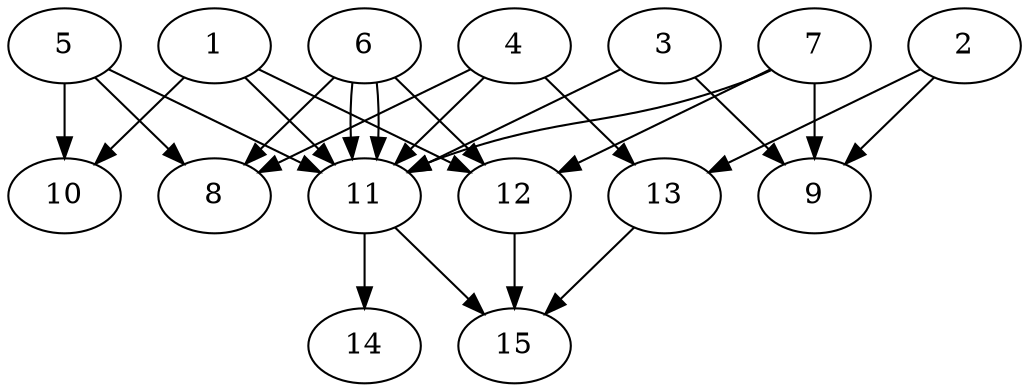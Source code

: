 // DAG automatically generated by daggen at Thu Oct  3 13:59:26 2019
// ./daggen --dot -n 15 --ccr 0.5 --fat 0.7 --regular 0.7 --density 0.9 --mindata 5242880 --maxdata 52428800 
digraph G {
  1 [size="11659264", alpha="0.15", expect_size="5829632"] 
  1 -> 10 [size ="5829632"]
  1 -> 11 [size ="5829632"]
  1 -> 12 [size ="5829632"]
  2 [size="46911488", alpha="0.17", expect_size="23455744"] 
  2 -> 9 [size ="23455744"]
  2 -> 13 [size ="23455744"]
  3 [size="65273856", alpha="0.04", expect_size="32636928"] 
  3 -> 9 [size ="32636928"]
  3 -> 11 [size ="32636928"]
  4 [size="46596096", alpha="0.08", expect_size="23298048"] 
  4 -> 8 [size ="23298048"]
  4 -> 11 [size ="23298048"]
  4 -> 13 [size ="23298048"]
  5 [size="54355968", alpha="0.10", expect_size="27177984"] 
  5 -> 8 [size ="27177984"]
  5 -> 10 [size ="27177984"]
  5 -> 11 [size ="27177984"]
  6 [size="95326208", alpha="0.03", expect_size="47663104"] 
  6 -> 8 [size ="47663104"]
  6 -> 11 [size ="47663104"]
  6 -> 11 [size ="47663104"]
  6 -> 12 [size ="47663104"]
  7 [size="95043584", alpha="0.14", expect_size="47521792"] 
  7 -> 9 [size ="47521792"]
  7 -> 11 [size ="47521792"]
  7 -> 12 [size ="47521792"]
  8 [size="28407808", alpha="0.19", expect_size="14203904"] 
  9 [size="100239360", alpha="0.15", expect_size="50119680"] 
  10 [size="89251840", alpha="0.06", expect_size="44625920"] 
  11 [size="88340480", alpha="0.15", expect_size="44170240"] 
  11 -> 14 [size ="44170240"]
  11 -> 15 [size ="44170240"]
  12 [size="66600960", alpha="0.19", expect_size="33300480"] 
  12 -> 15 [size ="33300480"]
  13 [size="51240960", alpha="0.05", expect_size="25620480"] 
  13 -> 15 [size ="25620480"]
  14 [size="69615616", alpha="0.04", expect_size="34807808"] 
  15 [size="14565376", alpha="0.05", expect_size="7282688"] 
}

